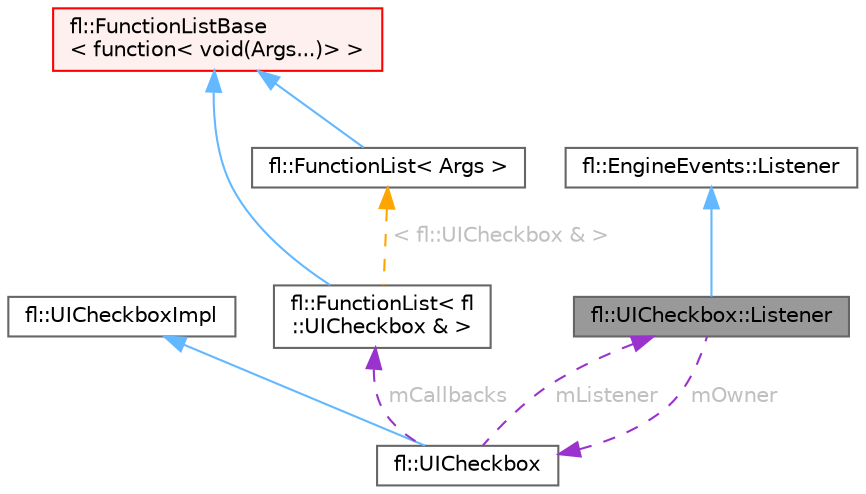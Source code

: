 digraph "fl::UICheckbox::Listener"
{
 // INTERACTIVE_SVG=YES
 // LATEX_PDF_SIZE
  bgcolor="transparent";
  edge [fontname=Helvetica,fontsize=10,labelfontname=Helvetica,labelfontsize=10];
  node [fontname=Helvetica,fontsize=10,shape=box,height=0.2,width=0.4];
  Node1 [id="Node000001",label="fl::UICheckbox::Listener",height=0.2,width=0.4,color="gray40", fillcolor="grey60", style="filled", fontcolor="black",tooltip=" "];
  Node2 -> Node1 [id="edge1_Node000001_Node000002",dir="back",color="steelblue1",style="solid",tooltip=" "];
  Node2 [id="Node000002",label="fl::EngineEvents::Listener",height=0.2,width=0.4,color="gray40", fillcolor="white", style="filled",URL="$db/da2/classfl_1_1_engine_events_1_1_listener.html",tooltip=" "];
  Node3 -> Node1 [id="edge2_Node000001_Node000003",dir="back",color="darkorchid3",style="dashed",tooltip=" ",label=" mOwner",fontcolor="grey" ];
  Node3 [id="Node000003",label="fl::UICheckbox",height=0.2,width=0.4,color="gray40", fillcolor="white", style="filled",URL="$d7/dfe/classfl_1_1_u_i_checkbox.html",tooltip=" "];
  Node4 -> Node3 [id="edge3_Node000003_Node000004",dir="back",color="steelblue1",style="solid",tooltip=" "];
  Node4 [id="Node000004",label="fl::UICheckboxImpl",height=0.2,width=0.4,color="gray40", fillcolor="white", style="filled",URL="$d1/d2e/classfl_1_1_u_i_checkbox_impl.html",tooltip=" "];
  Node5 -> Node3 [id="edge4_Node000003_Node000005",dir="back",color="darkorchid3",style="dashed",tooltip=" ",label=" mCallbacks",fontcolor="grey" ];
  Node5 [id="Node000005",label="fl::FunctionList\< fl\l::UICheckbox & \>",height=0.2,width=0.4,color="gray40", fillcolor="white", style="filled",URL="$d1/d5d/classfl_1_1_function_list.html",tooltip=" "];
  Node6 -> Node5 [id="edge5_Node000005_Node000006",dir="back",color="steelblue1",style="solid",tooltip=" "];
  Node6 [id="Node000006",label="fl::FunctionListBase\l\< function\< void(Args...)\> \>",height=0.2,width=0.4,color="red", fillcolor="#FFF0F0", style="filled",URL="$d7/de3/classfl_1_1_function_list_base.html",tooltip=" "];
  Node12 -> Node5 [id="edge6_Node000005_Node000012",dir="back",color="orange",style="dashed",tooltip=" ",label=" \< fl::UICheckbox & \>",fontcolor="grey" ];
  Node12 [id="Node000012",label="fl::FunctionList\< Args \>",height=0.2,width=0.4,color="gray40", fillcolor="white", style="filled",URL="$d1/d5d/classfl_1_1_function_list.html",tooltip=" "];
  Node6 -> Node12 [id="edge7_Node000012_Node000006",dir="back",color="steelblue1",style="solid",tooltip=" "];
  Node1 -> Node3 [id="edge8_Node000003_Node000001",dir="back",color="darkorchid3",style="dashed",tooltip=" ",label=" mListener",fontcolor="grey" ];
}
